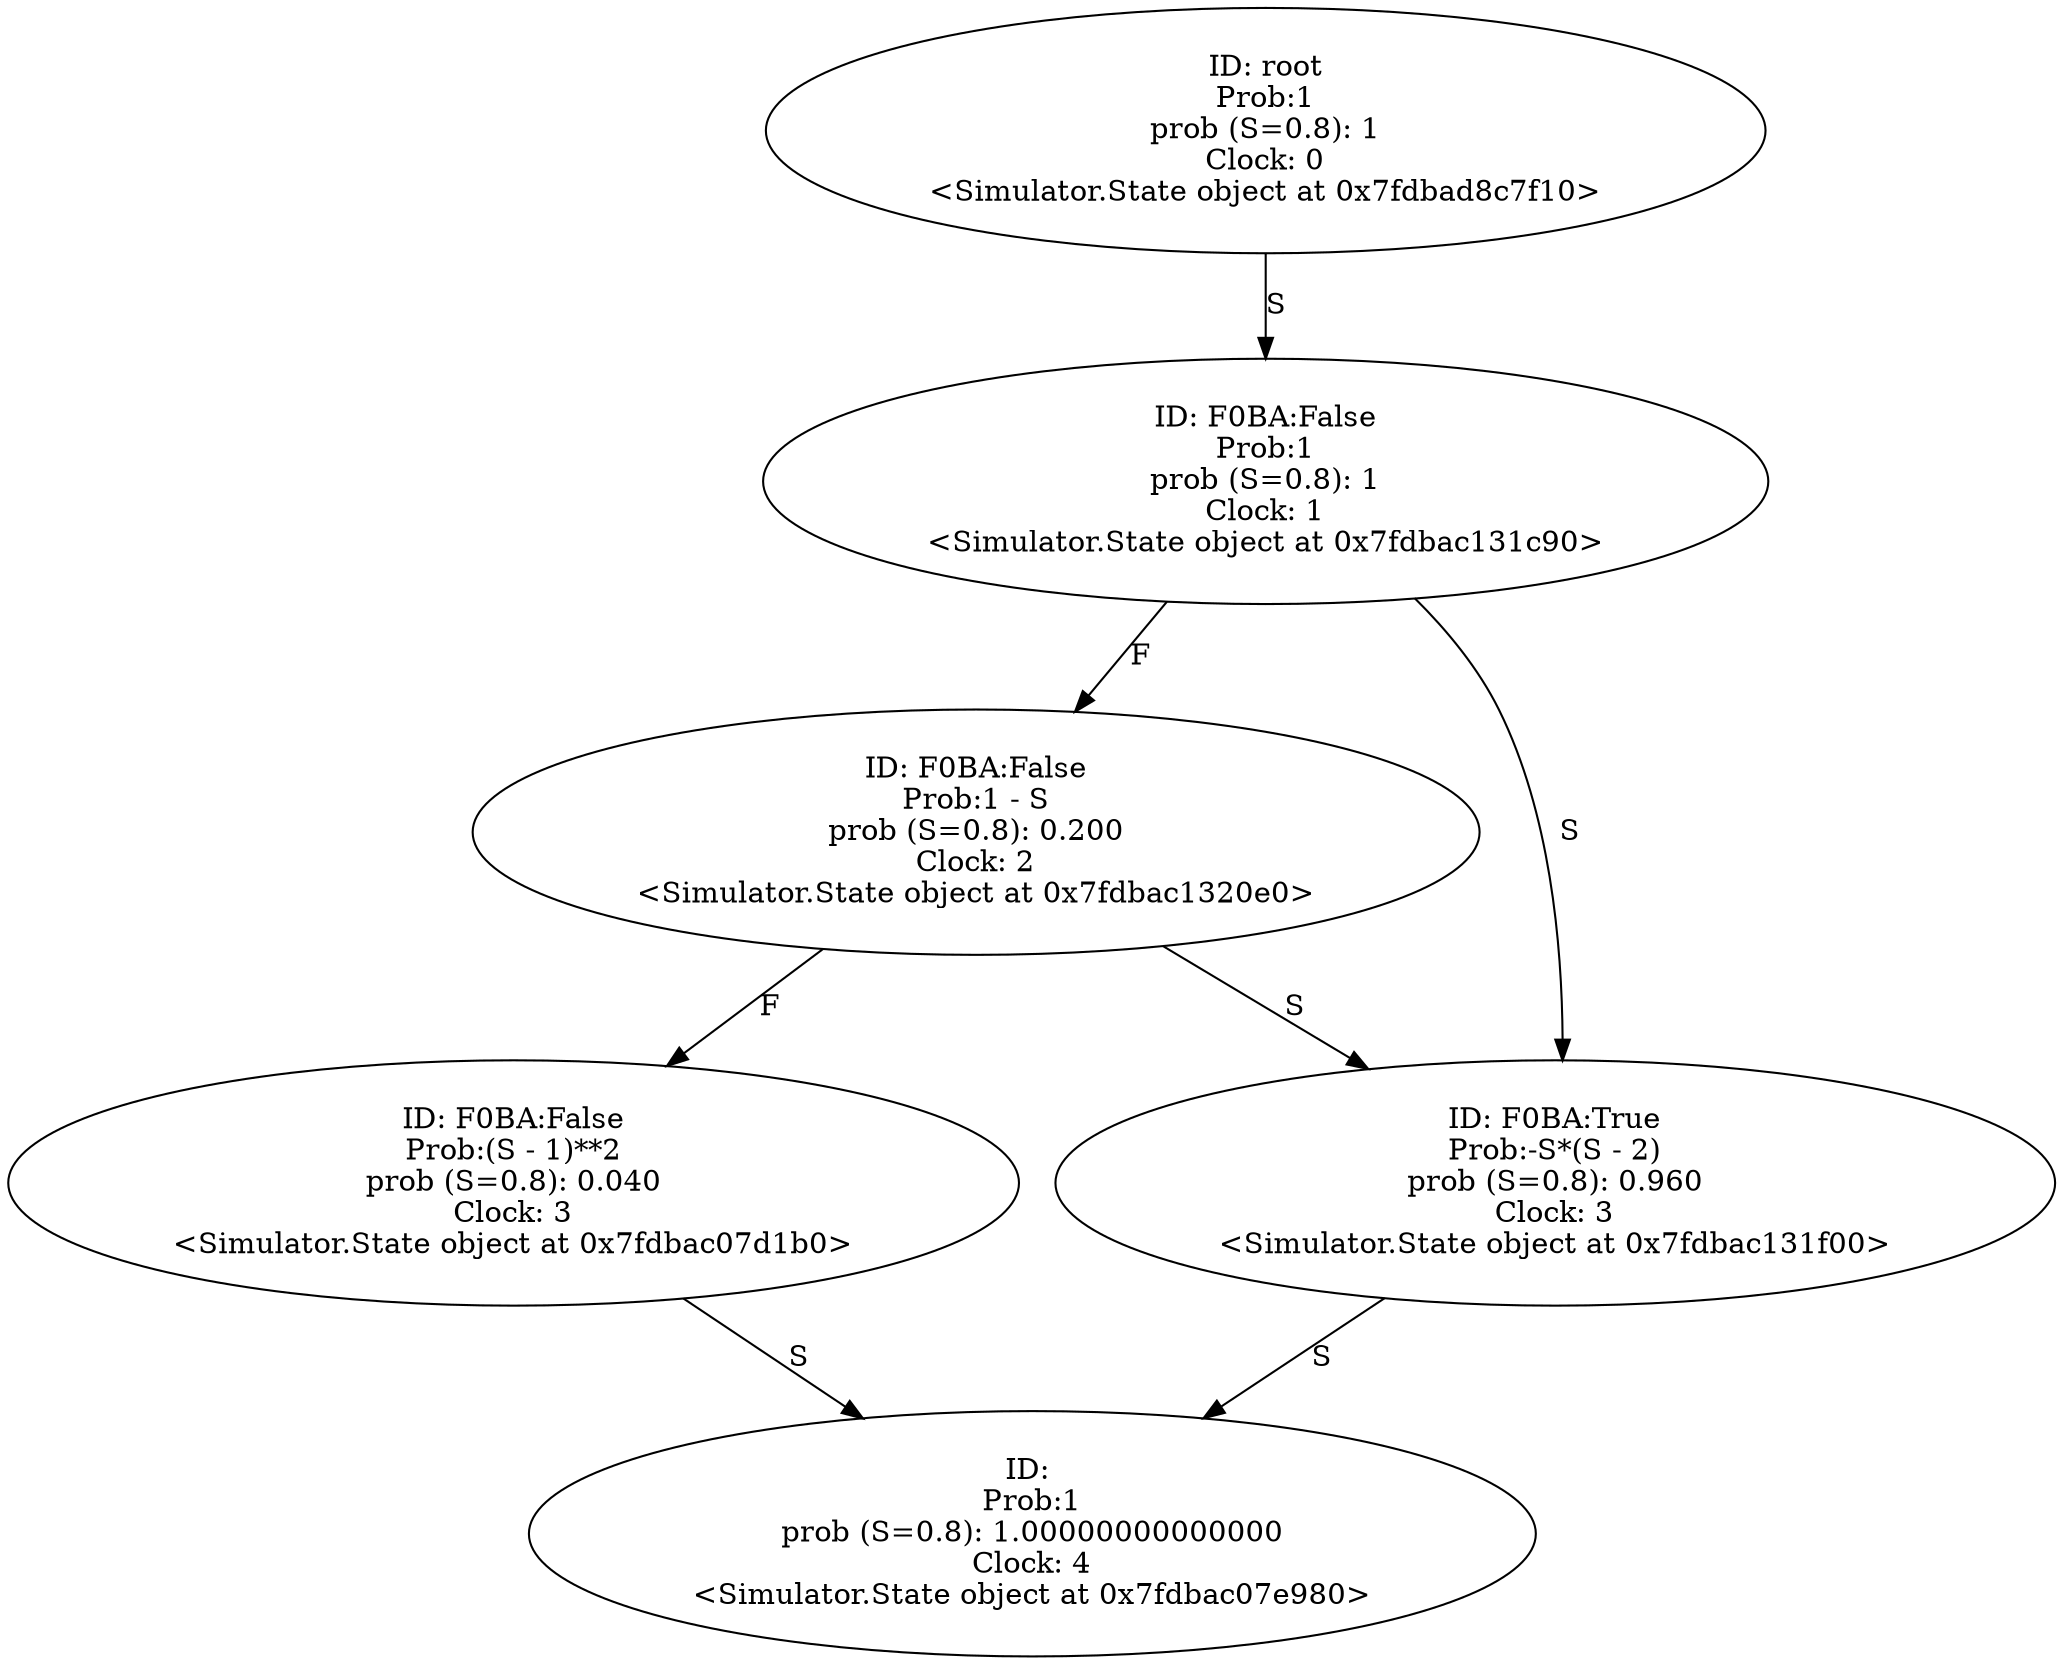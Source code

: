 digraph "./Output/half_condition.wrp" {
	<Simulator.State object at 0x7fdbad8c7f10> [label="ID: root
Prob:1
prob (S=0.8): 1
Clock: 0
<Simulator.State object at 0x7fdbad8c7f10>"]
	<Simulator.State object at 0x7fdbad8c7f10> -> <Simulator.State object at 0x7fdbac131c90> [label=S]
	<Simulator.State object at 0x7fdbac131c90> [label="ID: F0BA:False
Prob:1
prob (S=0.8): 1
Clock: 1
<Simulator.State object at 0x7fdbac131c90>"]
	<Simulator.State object at 0x7fdbac131c90> -> <Simulator.State object at 0x7fdbac1320e0> [label=F]
	<Simulator.State object at 0x7fdbac131c90> -> <Simulator.State object at 0x7fdbac131f00> [label=S]
	<Simulator.State object at 0x7fdbac1320e0> [label="ID: F0BA:False
Prob:1 - S
prob (S=0.8): 0.200
Clock: 2
<Simulator.State object at 0x7fdbac1320e0>"]
	<Simulator.State object at 0x7fdbac1320e0> -> <Simulator.State object at 0x7fdbac07d1b0> [label=F]
	<Simulator.State object at 0x7fdbac1320e0> -> <Simulator.State object at 0x7fdbac131f00> [label=S]
	<Simulator.State object at 0x7fdbac131f00> [label="ID: F0BA:True
Prob:-S*(S - 2)
prob (S=0.8): 0.960
Clock: 3
<Simulator.State object at 0x7fdbac131f00>"]
	<Simulator.State object at 0x7fdbac131f00> -> <Simulator.State object at 0x7fdbac07e980> [label=S]
	<Simulator.State object at 0x7fdbac07d1b0> [label="ID: F0BA:False
Prob:(S - 1)**2
prob (S=0.8): 0.040
Clock: 3
<Simulator.State object at 0x7fdbac07d1b0>"]
	<Simulator.State object at 0x7fdbac07d1b0> -> <Simulator.State object at 0x7fdbac07e980> [label=S]
	<Simulator.State object at 0x7fdbac07e980> [label="ID: 
Prob:1
prob (S=0.8): 1.00000000000000
Clock: 4
<Simulator.State object at 0x7fdbac07e980>"]
}
